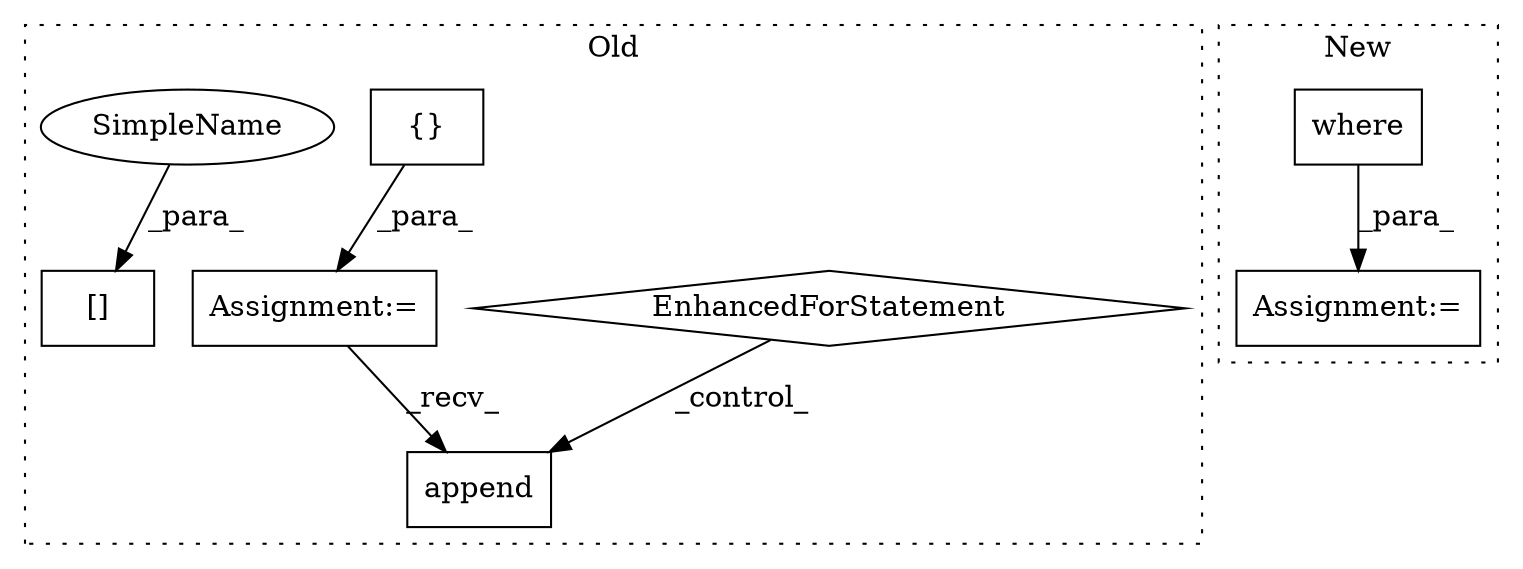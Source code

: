 digraph G {
subgraph cluster0 {
1 [label="append" a="32" s="1830,1838" l="7,1" shape="box"];
4 [label="EnhancedForStatement" a="70" s="1628,1699" l="53,2" shape="diamond"];
5 [label="Assignment:=" a="7" s="1610" l="1" shape="box"];
6 [label="[]" a="2" s="1709,1716" l="6,1" shape="box"];
7 [label="{}" a="4" s="1620" l="2" shape="box"];
8 [label="SimpleName" a="42" s="1715" l="1" shape="ellipse"];
label = "Old";
style="dotted";
}
subgraph cluster1 {
2 [label="where" a="32" s="2052,2077" l="6,1" shape="box"];
3 [label="Assignment:=" a="7" s="1966" l="12" shape="box"];
label = "New";
style="dotted";
}
2 -> 3 [label="_para_"];
4 -> 1 [label="_control_"];
5 -> 1 [label="_recv_"];
7 -> 5 [label="_para_"];
8 -> 6 [label="_para_"];
}